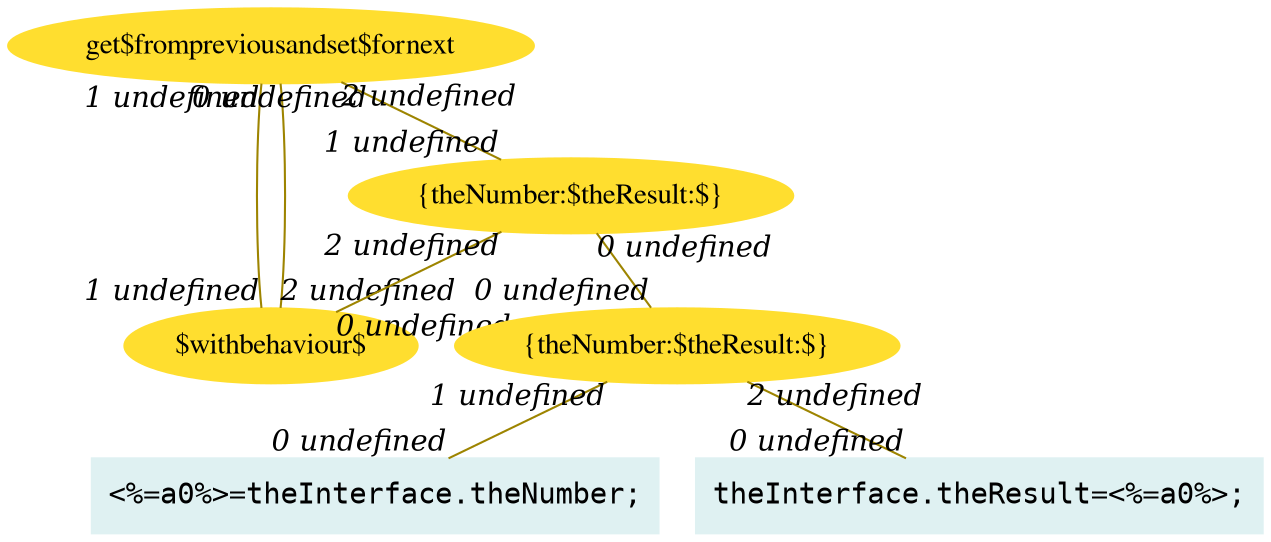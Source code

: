digraph g{node_3586 [shape="ellipse", style="filled", color="#ffde2f", fontname="Times", label="get$frompreviousandset$fornext" ]
node_3587 [shape="ellipse", style="filled", color="#ffde2f", fontname="Times", label="$withbehaviour$" ]
node_3601 [shape="ellipse", style="filled", color="#ffde2f", fontname="Times", label="{theNumber:$theResult:$}" ]
node_3607 [shape="box", style="filled", color="#dff1f2", fontname="Courier", label="<%=a0%>=theInterface.theNumber;
" ]
node_3609 [shape="box", style="filled", color="#dff1f2", fontname="Courier", label="theInterface.theResult=<%=a0%>;
" ]
node_3611 [shape="ellipse", style="filled", color="#ffde2f", fontname="Times", label="{theNumber:$theResult:$}" ]
node_3587 -> node_3586 [dir=none, arrowHead=none, fontname="Times-Italic", arrowsize=1, color="#9d8400", label="",  headlabel="0 undefined", taillabel="2 undefined" ]
node_3601 -> node_3587 [dir=none, arrowHead=none, fontname="Times-Italic", arrowsize=1, color="#9d8400", label="",  headlabel="0 undefined", taillabel="2 undefined" ]
node_3611 -> node_3607 [dir=none, arrowHead=none, fontname="Times-Italic", arrowsize=1, color="#9d8400", label="",  headlabel="0 undefined", taillabel="1 undefined" ]
node_3611 -> node_3609 [dir=none, arrowHead=none, fontname="Times-Italic", arrowsize=1, color="#9d8400", label="",  headlabel="0 undefined", taillabel="2 undefined" ]
node_3601 -> node_3611 [dir=none, arrowHead=none, fontname="Times-Italic", arrowsize=1, color="#9d8400", label="",  headlabel="0 undefined", taillabel="0 undefined" ]
node_3586 -> node_3601 [dir=none, arrowHead=none, fontname="Times-Italic", arrowsize=1, color="#9d8400", label="",  headlabel="1 undefined", taillabel="2 undefined" ]
node_3586 -> node_3587 [dir=none, arrowHead=none, fontname="Times-Italic", arrowsize=1, color="#9d8400", label="",  headlabel="1 undefined", taillabel="1 undefined" ]
}